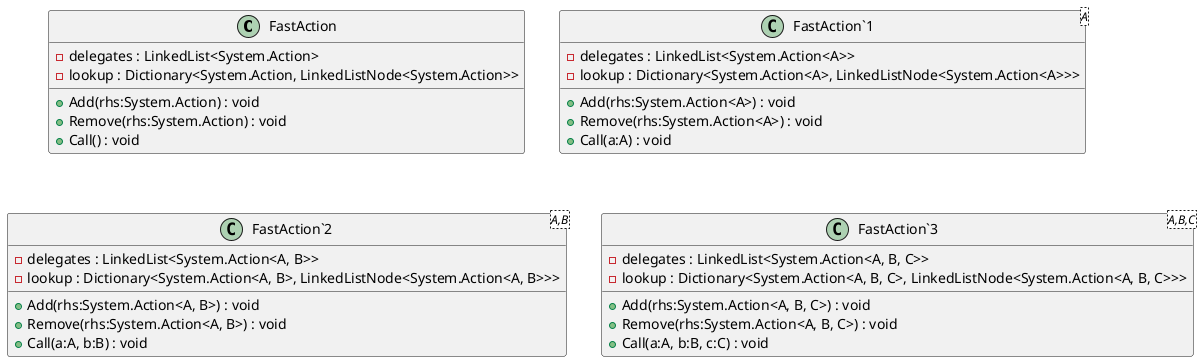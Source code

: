 @startuml
class FastAction {
    - delegates : LinkedList<System.Action>
    - lookup : Dictionary<System.Action, LinkedListNode<System.Action>>
    + Add(rhs:System.Action) : void
    + Remove(rhs:System.Action) : void
    + Call() : void
}
class "FastAction`1"<A> {
    - delegates : LinkedList<System.Action<A>>
    - lookup : Dictionary<System.Action<A>, LinkedListNode<System.Action<A>>>
    + Add(rhs:System.Action<A>) : void
    + Remove(rhs:System.Action<A>) : void
    + Call(a:A) : void
}
class "FastAction`2"<A,B> {
    - delegates : LinkedList<System.Action<A, B>>
    - lookup : Dictionary<System.Action<A, B>, LinkedListNode<System.Action<A, B>>>
    + Add(rhs:System.Action<A, B>) : void
    + Remove(rhs:System.Action<A, B>) : void
    + Call(a:A, b:B) : void
}
class "FastAction`3"<A,B,C> {
    - delegates : LinkedList<System.Action<A, B, C>>
    - lookup : Dictionary<System.Action<A, B, C>, LinkedListNode<System.Action<A, B, C>>>
    + Add(rhs:System.Action<A, B, C>) : void
    + Remove(rhs:System.Action<A, B, C>) : void
    + Call(a:A, b:B, c:C) : void
}
@enduml
